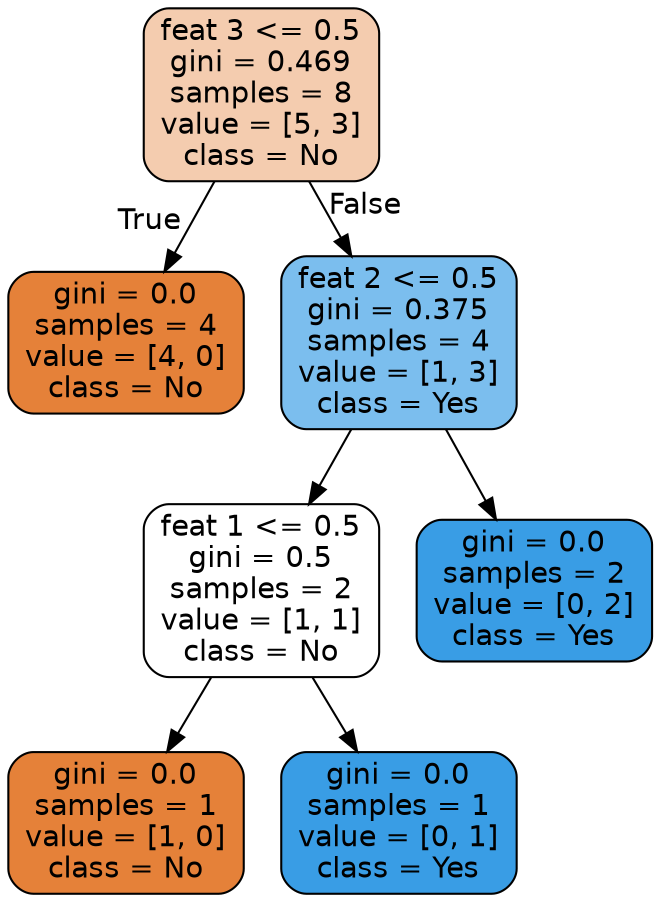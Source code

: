 digraph Tree {
node [shape=box, style="filled, rounded", color="black", fontname=helvetica] ;
edge [fontname=helvetica] ;
0 [label="feat 3 <= 0.5\ngini = 0.469\nsamples = 8\nvalue = [5, 3]\nclass = No", fillcolor="#e5813966"] ;
1 [label="gini = 0.0\nsamples = 4\nvalue = [4, 0]\nclass = No", fillcolor="#e58139ff"] ;
0 -> 1 [labeldistance=2.5, labelangle=45, headlabel="True"] ;
2 [label="feat 2 <= 0.5\ngini = 0.375\nsamples = 4\nvalue = [1, 3]\nclass = Yes", fillcolor="#399de5aa"] ;
0 -> 2 [labeldistance=2.5, labelangle=-45, headlabel="False"] ;
3 [label="feat 1 <= 0.5\ngini = 0.5\nsamples = 2\nvalue = [1, 1]\nclass = No", fillcolor="#e5813900"] ;
2 -> 3 ;
4 [label="gini = 0.0\nsamples = 1\nvalue = [1, 0]\nclass = No", fillcolor="#e58139ff"] ;
3 -> 4 ;
5 [label="gini = 0.0\nsamples = 1\nvalue = [0, 1]\nclass = Yes", fillcolor="#399de5ff"] ;
3 -> 5 ;
6 [label="gini = 0.0\nsamples = 2\nvalue = [0, 2]\nclass = Yes", fillcolor="#399de5ff"] ;
2 -> 6 ;
}